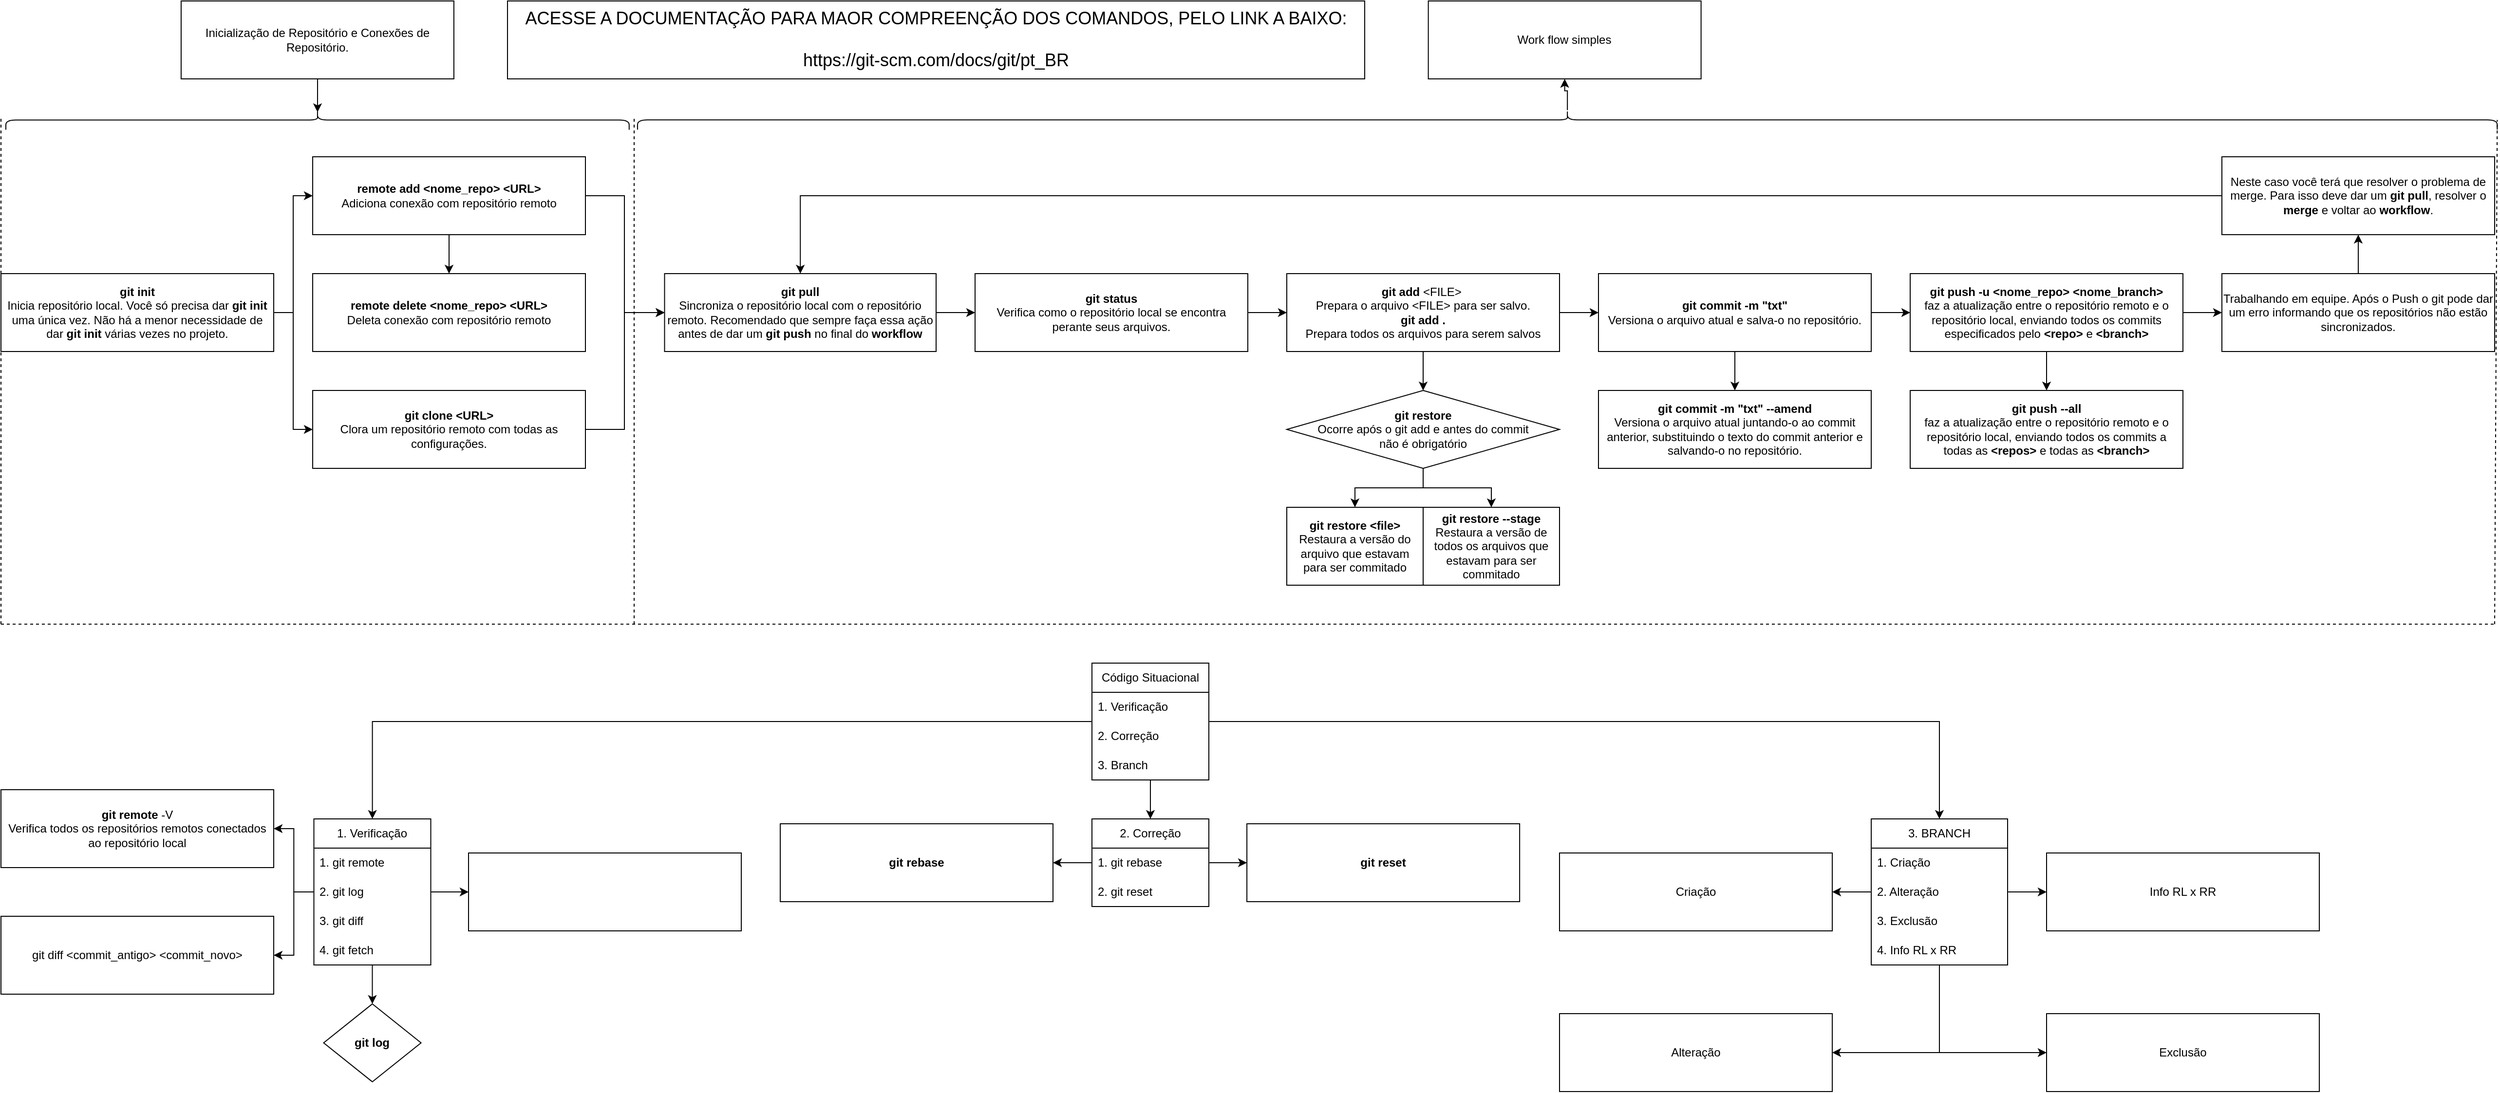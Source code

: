 <mxfile version="21.6.6" type="github">
  <diagram name="Page-1" id="52a04d89-c75d-2922-d76d-85b35f80e030">
    <mxGraphModel dx="866" dy="432" grid="1" gridSize="10" guides="1" tooltips="1" connect="1" arrows="1" fold="1" page="1" pageScale="1" pageWidth="1100" pageHeight="850" background="none" math="0" shadow="0">
      <root>
        <mxCell id="0" />
        <mxCell id="1" parent="0" />
        <mxCell id="dr49KxV8g7Vcw9dEUzE0-3" value="" style="edgeStyle=orthogonalEdgeStyle;rounded=0;orthogonalLoop=1;jettySize=auto;html=1;labelBackgroundColor=none;fontColor=default;" parent="1" source="dr49KxV8g7Vcw9dEUzE0-1" target="dr49KxV8g7Vcw9dEUzE0-2" edge="1">
          <mxGeometry relative="1" as="geometry">
            <Array as="points">
              <mxPoint x="300" y="360" />
              <mxPoint x="300" y="240" />
            </Array>
          </mxGeometry>
        </mxCell>
        <mxCell id="dr49KxV8g7Vcw9dEUzE0-12" value="" style="edgeStyle=orthogonalEdgeStyle;rounded=0;orthogonalLoop=1;jettySize=auto;html=1;entryX=0;entryY=0.5;entryDx=0;entryDy=0;labelBackgroundColor=none;fontColor=default;" parent="1" source="dr49KxV8g7Vcw9dEUzE0-1" target="dr49KxV8g7Vcw9dEUzE0-11" edge="1">
          <mxGeometry relative="1" as="geometry">
            <Array as="points">
              <mxPoint x="300" y="360" />
              <mxPoint x="300" y="480" />
            </Array>
          </mxGeometry>
        </mxCell>
        <mxCell id="dr49KxV8g7Vcw9dEUzE0-1" value="&lt;b style=&quot;&quot;&gt;git init&lt;/b&gt;&lt;br&gt;Inicia repositório local. Você só precisa dar &lt;b&gt;git init&lt;/b&gt; uma única vez. Não há a menor necessidade de dar &lt;b&gt;git init&lt;/b&gt;&amp;nbsp;várias vezes no projeto." style="rounded=0;whiteSpace=wrap;html=1;labelBackgroundColor=none;" parent="1" vertex="1">
          <mxGeometry y="320" width="280" height="80" as="geometry" />
        </mxCell>
        <mxCell id="dr49KxV8g7Vcw9dEUzE0-9" value="" style="edgeStyle=orthogonalEdgeStyle;rounded=0;orthogonalLoop=1;jettySize=auto;html=1;labelBackgroundColor=none;fontColor=default;" parent="1" source="dr49KxV8g7Vcw9dEUzE0-2" target="dr49KxV8g7Vcw9dEUzE0-8" edge="1">
          <mxGeometry relative="1" as="geometry" />
        </mxCell>
        <mxCell id="dr49KxV8g7Vcw9dEUzE0-17" value="" style="edgeStyle=orthogonalEdgeStyle;rounded=0;orthogonalLoop=1;jettySize=auto;html=1;labelBackgroundColor=none;fontColor=default;" parent="1" source="dr49KxV8g7Vcw9dEUzE0-2" target="dr49KxV8g7Vcw9dEUzE0-16" edge="1">
          <mxGeometry relative="1" as="geometry">
            <Array as="points">
              <mxPoint x="640" y="240" />
              <mxPoint x="640" y="360" />
            </Array>
          </mxGeometry>
        </mxCell>
        <mxCell id="dr49KxV8g7Vcw9dEUzE0-2" value="&lt;b&gt;remote add &amp;lt;nome_repo&amp;gt; &amp;lt;URL&amp;gt;&lt;/b&gt;&lt;br&gt;Adiciona conexão com repositório remoto" style="rounded=0;whiteSpace=wrap;html=1;labelBackgroundColor=none;" parent="1" vertex="1">
          <mxGeometry x="320" y="200" width="280" height="80" as="geometry" />
        </mxCell>
        <mxCell id="dr49KxV8g7Vcw9dEUzE0-4" value="" style="shape=curlyBracket;whiteSpace=wrap;html=1;rounded=1;labelPosition=left;verticalLabelPosition=middle;align=right;verticalAlign=middle;rotation=90;labelBackgroundColor=none;" parent="1" vertex="1">
          <mxGeometry x="314.95" y="-157.75" width="20" height="639.89" as="geometry" />
        </mxCell>
        <mxCell id="dr49KxV8g7Vcw9dEUzE0-13" style="edgeStyle=orthogonalEdgeStyle;rounded=0;orthogonalLoop=1;jettySize=auto;html=1;entryX=0.1;entryY=0.5;entryDx=0;entryDy=0;entryPerimeter=0;labelBackgroundColor=none;fontColor=default;" parent="1" source="dr49KxV8g7Vcw9dEUzE0-5" target="dr49KxV8g7Vcw9dEUzE0-4" edge="1">
          <mxGeometry relative="1" as="geometry" />
        </mxCell>
        <mxCell id="dr49KxV8g7Vcw9dEUzE0-5" value="Inicialização de Repositório e Conexões de Repositório." style="rounded=0;whiteSpace=wrap;html=1;labelBackgroundColor=none;" parent="1" vertex="1">
          <mxGeometry x="184.95" y="40" width="280" height="80" as="geometry" />
        </mxCell>
        <mxCell id="dr49KxV8g7Vcw9dEUzE0-8" value="&lt;b&gt;remote delete &amp;lt;nome_repo&amp;gt; &amp;lt;URL&amp;gt;&lt;/b&gt;&lt;br&gt;Deleta conexão com repositório remoto" style="rounded=0;whiteSpace=wrap;html=1;labelBackgroundColor=none;" parent="1" vertex="1">
          <mxGeometry x="320" y="320" width="280" height="80" as="geometry" />
        </mxCell>
        <mxCell id="dr49KxV8g7Vcw9dEUzE0-18" style="edgeStyle=orthogonalEdgeStyle;rounded=0;orthogonalLoop=1;jettySize=auto;html=1;entryX=0;entryY=0.5;entryDx=0;entryDy=0;labelBackgroundColor=none;fontColor=default;" parent="1" source="dr49KxV8g7Vcw9dEUzE0-11" target="dr49KxV8g7Vcw9dEUzE0-16" edge="1">
          <mxGeometry relative="1" as="geometry">
            <Array as="points">
              <mxPoint x="640" y="480" />
              <mxPoint x="640" y="360" />
            </Array>
          </mxGeometry>
        </mxCell>
        <mxCell id="dr49KxV8g7Vcw9dEUzE0-11" value="&lt;b&gt;git clone &amp;lt;URL&amp;gt;&lt;/b&gt;&lt;br&gt;Clora um repositório remoto com todas as configurações." style="rounded=0;whiteSpace=wrap;html=1;labelBackgroundColor=none;" parent="1" vertex="1">
          <mxGeometry x="320" y="440" width="280" height="80" as="geometry" />
        </mxCell>
        <mxCell id="R2i13-WL7xHDJArr6xPu-94" style="edgeStyle=orthogonalEdgeStyle;rounded=0;orthogonalLoop=1;jettySize=auto;html=1;entryX=0;entryY=0.5;entryDx=0;entryDy=0;labelBackgroundColor=none;fontColor=default;" parent="1" source="dr49KxV8g7Vcw9dEUzE0-16" target="6Sw9gsjCaloPhcAIrw92-6" edge="1">
          <mxGeometry relative="1" as="geometry" />
        </mxCell>
        <mxCell id="dr49KxV8g7Vcw9dEUzE0-16" value="&lt;b&gt;git pull&lt;/b&gt;&lt;br&gt;Sincroniza o repositório local com o repositório remoto. Recomendado que sempre faça essa ação antes de dar um &lt;b&gt;git push&lt;/b&gt;&amp;nbsp;no final do &lt;b&gt;workflow&lt;/b&gt;" style="whiteSpace=wrap;html=1;rounded=0;labelBackgroundColor=none;" parent="1" vertex="1">
          <mxGeometry x="681.25" y="320" width="278.75" height="80" as="geometry" />
        </mxCell>
        <mxCell id="6Sw9gsjCaloPhcAIrw92-30" value="" style="edgeStyle=orthogonalEdgeStyle;rounded=0;orthogonalLoop=1;jettySize=auto;html=1;labelBackgroundColor=none;fontColor=default;" parent="1" source="6Sw9gsjCaloPhcAIrw92-1" target="6Sw9gsjCaloPhcAIrw92-29" edge="1">
          <mxGeometry relative="1" as="geometry" />
        </mxCell>
        <mxCell id="6Sw9gsjCaloPhcAIrw92-1" value="" style="shape=curlyBracket;whiteSpace=wrap;html=1;rounded=1;labelPosition=left;verticalLabelPosition=middle;align=right;verticalAlign=middle;rotation=90;labelBackgroundColor=none;" parent="1" vertex="1">
          <mxGeometry x="1598.07" y="-792.41" width="20" height="1909.19" as="geometry" />
        </mxCell>
        <mxCell id="6Sw9gsjCaloPhcAIrw92-18" value="" style="edgeStyle=orthogonalEdgeStyle;rounded=0;orthogonalLoop=1;jettySize=auto;html=1;labelBackgroundColor=none;fontColor=default;" parent="1" source="6Sw9gsjCaloPhcAIrw92-6" target="6Sw9gsjCaloPhcAIrw92-17" edge="1">
          <mxGeometry relative="1" as="geometry" />
        </mxCell>
        <mxCell id="6Sw9gsjCaloPhcAIrw92-6" value="&lt;b&gt;git status&lt;/b&gt;&lt;br&gt;Verifica como o repositório local se encontra perante seus arquivos." style="rounded=0;whiteSpace=wrap;html=1;labelBackgroundColor=none;" parent="1" vertex="1">
          <mxGeometry x="1000" y="320" width="280" height="80" as="geometry" />
        </mxCell>
        <mxCell id="6Sw9gsjCaloPhcAIrw92-12" value="" style="edgeStyle=orthogonalEdgeStyle;rounded=0;orthogonalLoop=1;jettySize=auto;html=1;labelBackgroundColor=none;fontColor=default;" parent="1" source="6Sw9gsjCaloPhcAIrw92-9" target="6Sw9gsjCaloPhcAIrw92-11" edge="1">
          <mxGeometry relative="1" as="geometry" />
        </mxCell>
        <mxCell id="6Sw9gsjCaloPhcAIrw92-14" value="" style="edgeStyle=orthogonalEdgeStyle;rounded=0;orthogonalLoop=1;jettySize=auto;html=1;labelBackgroundColor=none;fontColor=default;" parent="1" source="6Sw9gsjCaloPhcAIrw92-9" target="6Sw9gsjCaloPhcAIrw92-13" edge="1">
          <mxGeometry relative="1" as="geometry" />
        </mxCell>
        <mxCell id="6Sw9gsjCaloPhcAIrw92-9" value="&lt;b&gt;git restore&lt;br&gt;&lt;/b&gt;Ocorre após o git add e antes do commit&lt;br&gt;não é obrigatório" style="rhombus;whiteSpace=wrap;html=1;rounded=0;labelBackgroundColor=none;" parent="1" vertex="1">
          <mxGeometry x="1320" y="440" width="280" height="80" as="geometry" />
        </mxCell>
        <mxCell id="6Sw9gsjCaloPhcAIrw92-11" value="&lt;b style=&quot;border-color: var(--border-color);&quot;&gt;git restore&lt;/b&gt;&lt;b&gt;&amp;nbsp;&amp;lt;file&amp;gt;&lt;/b&gt;&lt;br&gt;Restaura a versão do arquivo que estavam para ser commitado" style="whiteSpace=wrap;html=1;rounded=0;labelBackgroundColor=none;" parent="1" vertex="1">
          <mxGeometry x="1320" y="560" width="140" height="80" as="geometry" />
        </mxCell>
        <mxCell id="6Sw9gsjCaloPhcAIrw92-13" value="&lt;b style=&quot;border-color: var(--border-color);&quot;&gt;git restore&lt;/b&gt;&lt;b&gt;&amp;nbsp;--stage&lt;/b&gt;&lt;br&gt;Restaura a versão de todos os arquivos que estavam para ser commitado" style="whiteSpace=wrap;html=1;rounded=0;labelBackgroundColor=none;" parent="1" vertex="1">
          <mxGeometry x="1460" y="560" width="140" height="80" as="geometry" />
        </mxCell>
        <mxCell id="6Sw9gsjCaloPhcAIrw92-15" value="" style="endArrow=none;dashed=1;html=1;rounded=0;labelBackgroundColor=none;fontColor=default;" parent="1" edge="1">
          <mxGeometry width="50" height="50" relative="1" as="geometry">
            <mxPoint x="650" y="680" as="sourcePoint" />
            <mxPoint x="650" y="160" as="targetPoint" />
          </mxGeometry>
        </mxCell>
        <mxCell id="6Sw9gsjCaloPhcAIrw92-19" style="edgeStyle=orthogonalEdgeStyle;rounded=0;orthogonalLoop=1;jettySize=auto;html=1;entryX=0.5;entryY=0;entryDx=0;entryDy=0;labelBackgroundColor=none;fontColor=default;" parent="1" source="6Sw9gsjCaloPhcAIrw92-17" target="6Sw9gsjCaloPhcAIrw92-9" edge="1">
          <mxGeometry relative="1" as="geometry" />
        </mxCell>
        <mxCell id="6Sw9gsjCaloPhcAIrw92-22" value="" style="edgeStyle=orthogonalEdgeStyle;rounded=0;orthogonalLoop=1;jettySize=auto;html=1;labelBackgroundColor=none;fontColor=default;" parent="1" source="6Sw9gsjCaloPhcAIrw92-17" target="6Sw9gsjCaloPhcAIrw92-21" edge="1">
          <mxGeometry relative="1" as="geometry" />
        </mxCell>
        <mxCell id="6Sw9gsjCaloPhcAIrw92-17" value="&lt;b&gt;git add&lt;/b&gt; &amp;lt;FILE&amp;gt;&amp;nbsp;&lt;br&gt;Prepara o arquivo &amp;lt;FILE&amp;gt; para ser salvo.&lt;br&gt;&lt;b&gt;git add .&lt;/b&gt;&lt;br&gt;Prepara todos os arquivos para serem salvos" style="whiteSpace=wrap;html=1;rounded=0;labelBackgroundColor=none;" parent="1" vertex="1">
          <mxGeometry x="1320" y="320" width="280" height="80" as="geometry" />
        </mxCell>
        <mxCell id="6Sw9gsjCaloPhcAIrw92-24" value="" style="edgeStyle=orthogonalEdgeStyle;rounded=0;orthogonalLoop=1;jettySize=auto;html=1;labelBackgroundColor=none;fontColor=default;" parent="1" source="6Sw9gsjCaloPhcAIrw92-21" target="6Sw9gsjCaloPhcAIrw92-23" edge="1">
          <mxGeometry relative="1" as="geometry" />
        </mxCell>
        <mxCell id="6Sw9gsjCaloPhcAIrw92-26" value="" style="edgeStyle=orthogonalEdgeStyle;rounded=0;orthogonalLoop=1;jettySize=auto;html=1;labelBackgroundColor=none;fontColor=default;" parent="1" source="6Sw9gsjCaloPhcAIrw92-21" target="6Sw9gsjCaloPhcAIrw92-25" edge="1">
          <mxGeometry relative="1" as="geometry" />
        </mxCell>
        <mxCell id="6Sw9gsjCaloPhcAIrw92-21" value="&lt;b&gt;git commit -m &quot;txt&quot;&lt;/b&gt;&lt;br&gt;Versiona o arquivo atual e salva-o no repositório." style="whiteSpace=wrap;html=1;rounded=0;labelBackgroundColor=none;" parent="1" vertex="1">
          <mxGeometry x="1640" y="320" width="280" height="80" as="geometry" />
        </mxCell>
        <mxCell id="6Sw9gsjCaloPhcAIrw92-23" value="&lt;b&gt;&lt;span style=&quot;border-color: var(--border-color);&quot;&gt;git commit -m &quot;txt&quot;&lt;/span&gt;&amp;nbsp;--amend&lt;br&gt;&lt;/b&gt;Versiona o arquivo atual juntando-o ao commit anterior, substituindo o texto do commit anterior e salvando-o no repositório.&lt;b&gt;&lt;br&gt;&lt;/b&gt;" style="whiteSpace=wrap;html=1;rounded=0;labelBackgroundColor=none;" parent="1" vertex="1">
          <mxGeometry x="1640" y="440" width="280" height="80" as="geometry" />
        </mxCell>
        <mxCell id="6Sw9gsjCaloPhcAIrw92-28" value="" style="edgeStyle=orthogonalEdgeStyle;rounded=0;orthogonalLoop=1;jettySize=auto;html=1;labelBackgroundColor=none;fontColor=default;" parent="1" source="6Sw9gsjCaloPhcAIrw92-25" target="6Sw9gsjCaloPhcAIrw92-27" edge="1">
          <mxGeometry relative="1" as="geometry" />
        </mxCell>
        <mxCell id="R2i13-WL7xHDJArr6xPu-11" value="" style="edgeStyle=orthogonalEdgeStyle;rounded=0;orthogonalLoop=1;jettySize=auto;html=1;labelBackgroundColor=none;fontColor=default;" parent="1" source="6Sw9gsjCaloPhcAIrw92-25" target="R2i13-WL7xHDJArr6xPu-10" edge="1">
          <mxGeometry relative="1" as="geometry" />
        </mxCell>
        <mxCell id="6Sw9gsjCaloPhcAIrw92-25" value="&lt;b&gt;git push -u &amp;lt;nome_repo&amp;gt; &amp;lt;nome_branch&amp;gt;&lt;/b&gt;&lt;br&gt;faz a atualização entre o repositório remoto e o repositório local, enviando todos os commits especificados pelo&amp;nbsp;&lt;b&gt;&amp;lt;repo&amp;gt;&lt;/b&gt; e &lt;b&gt;&amp;lt;branch&amp;gt;&lt;/b&gt;" style="whiteSpace=wrap;html=1;rounded=0;labelBackgroundColor=none;" parent="1" vertex="1">
          <mxGeometry x="1960" y="320" width="280" height="80" as="geometry" />
        </mxCell>
        <mxCell id="6Sw9gsjCaloPhcAIrw92-27" value="&lt;span style=&quot;border-color: var(--border-color);&quot;&gt;&lt;b&gt;git push --all&lt;/b&gt;&lt;br&gt;faz a atualização entre o repositório remoto e o repositório local, enviando todos os commits a todas as &lt;b&gt;&amp;lt;repos&amp;gt;&lt;/b&gt; e todas as &lt;b&gt;&amp;lt;branch&amp;gt;&lt;/b&gt;&lt;br&gt;&lt;/span&gt;" style="whiteSpace=wrap;html=1;rounded=0;labelBackgroundColor=none;" parent="1" vertex="1">
          <mxGeometry x="1960" y="440" width="280" height="80" as="geometry" />
        </mxCell>
        <mxCell id="6Sw9gsjCaloPhcAIrw92-29" value="Work flow simples" style="whiteSpace=wrap;html=1;align=center;rounded=0;labelBackgroundColor=none;" parent="1" vertex="1">
          <mxGeometry x="1465.32" y="40" width="280" height="80" as="geometry" />
        </mxCell>
        <mxCell id="R2i13-WL7xHDJArr6xPu-97" value="" style="edgeStyle=orthogonalEdgeStyle;rounded=0;orthogonalLoop=1;jettySize=auto;html=1;labelBackgroundColor=none;fontColor=default;" parent="1" source="R2i13-WL7xHDJArr6xPu-10" target="R2i13-WL7xHDJArr6xPu-96" edge="1">
          <mxGeometry relative="1" as="geometry" />
        </mxCell>
        <mxCell id="R2i13-WL7xHDJArr6xPu-10" value="Trabalhando em equipe. Após o Push o git pode dar um erro informando que os repositórios não estão sincronizados." style="whiteSpace=wrap;html=1;rounded=0;labelBackgroundColor=none;" parent="1" vertex="1">
          <mxGeometry x="2280" y="320" width="280" height="80" as="geometry" />
        </mxCell>
        <mxCell id="R2i13-WL7xHDJArr6xPu-56" value="" style="edgeStyle=orthogonalEdgeStyle;rounded=0;orthogonalLoop=1;jettySize=auto;html=1;labelBackgroundColor=none;fontColor=default;" parent="1" source="R2i13-WL7xHDJArr6xPu-59" target="R2i13-WL7xHDJArr6xPu-67" edge="1">
          <mxGeometry relative="1" as="geometry" />
        </mxCell>
        <mxCell id="R2i13-WL7xHDJArr6xPu-57" value="" style="edgeStyle=orthogonalEdgeStyle;rounded=0;orthogonalLoop=1;jettySize=auto;html=1;labelBackgroundColor=none;fontColor=default;" parent="1" source="R2i13-WL7xHDJArr6xPu-59" target="R2i13-WL7xHDJArr6xPu-75" edge="1">
          <mxGeometry relative="1" as="geometry" />
        </mxCell>
        <mxCell id="R2i13-WL7xHDJArr6xPu-58" value="" style="edgeStyle=orthogonalEdgeStyle;rounded=0;orthogonalLoop=1;jettySize=auto;html=1;labelBackgroundColor=none;fontColor=default;" parent="1" source="R2i13-WL7xHDJArr6xPu-59" target="R2i13-WL7xHDJArr6xPu-81" edge="1">
          <mxGeometry relative="1" as="geometry" />
        </mxCell>
        <mxCell id="R2i13-WL7xHDJArr6xPu-59" value="Código Situacional" style="swimlane;fontStyle=0;childLayout=stackLayout;horizontal=1;startSize=30;horizontalStack=0;resizeParent=1;resizeParentMax=0;resizeLast=0;collapsible=1;marginBottom=0;whiteSpace=wrap;html=1;labelBackgroundColor=none;" parent="1" vertex="1">
          <mxGeometry x="1120" y="720" width="120" height="120" as="geometry" />
        </mxCell>
        <mxCell id="R2i13-WL7xHDJArr6xPu-60" value="1. Verificação" style="text;strokeColor=none;fillColor=none;align=left;verticalAlign=middle;spacingLeft=4;spacingRight=4;overflow=hidden;points=[[0,0.5],[1,0.5]];portConstraint=eastwest;rotatable=0;whiteSpace=wrap;html=1;labelBackgroundColor=none;" parent="R2i13-WL7xHDJArr6xPu-59" vertex="1">
          <mxGeometry y="30" width="120" height="30" as="geometry" />
        </mxCell>
        <mxCell id="R2i13-WL7xHDJArr6xPu-61" value="2. Correção" style="text;strokeColor=none;fillColor=none;align=left;verticalAlign=middle;spacingLeft=4;spacingRight=4;overflow=hidden;points=[[0,0.5],[1,0.5]];portConstraint=eastwest;rotatable=0;whiteSpace=wrap;html=1;labelBackgroundColor=none;" parent="R2i13-WL7xHDJArr6xPu-59" vertex="1">
          <mxGeometry y="60" width="120" height="30" as="geometry" />
        </mxCell>
        <mxCell id="R2i13-WL7xHDJArr6xPu-62" value="3. Branch" style="text;strokeColor=none;fillColor=none;align=left;verticalAlign=middle;spacingLeft=4;spacingRight=4;overflow=hidden;points=[[0,0.5],[1,0.5]];portConstraint=eastwest;rotatable=0;whiteSpace=wrap;html=1;labelBackgroundColor=none;" parent="R2i13-WL7xHDJArr6xPu-59" vertex="1">
          <mxGeometry y="90" width="120" height="30" as="geometry" />
        </mxCell>
        <mxCell id="R2i13-WL7xHDJArr6xPu-63" value="" style="edgeStyle=orthogonalEdgeStyle;rounded=0;orthogonalLoop=1;jettySize=auto;html=1;labelBackgroundColor=none;fontColor=default;" parent="1" source="R2i13-WL7xHDJArr6xPu-67" target="R2i13-WL7xHDJArr6xPu-89" edge="1">
          <mxGeometry relative="1" as="geometry" />
        </mxCell>
        <mxCell id="R2i13-WL7xHDJArr6xPu-64" value="" style="edgeStyle=orthogonalEdgeStyle;rounded=0;orthogonalLoop=1;jettySize=auto;html=1;labelBackgroundColor=none;fontColor=default;" parent="1" source="R2i13-WL7xHDJArr6xPu-67" target="R2i13-WL7xHDJArr6xPu-90" edge="1">
          <mxGeometry relative="1" as="geometry" />
        </mxCell>
        <mxCell id="R2i13-WL7xHDJArr6xPu-65" value="" style="edgeStyle=orthogonalEdgeStyle;rounded=0;orthogonalLoop=1;jettySize=auto;html=1;labelBackgroundColor=none;fontColor=default;" parent="1" source="R2i13-WL7xHDJArr6xPu-67" target="R2i13-WL7xHDJArr6xPu-91" edge="1">
          <mxGeometry relative="1" as="geometry">
            <Array as="points">
              <mxPoint x="1990" y="1120" />
            </Array>
          </mxGeometry>
        </mxCell>
        <mxCell id="R2i13-WL7xHDJArr6xPu-66" value="" style="edgeStyle=orthogonalEdgeStyle;rounded=0;orthogonalLoop=1;jettySize=auto;html=1;labelBackgroundColor=none;fontColor=default;" parent="1" source="R2i13-WL7xHDJArr6xPu-67" target="R2i13-WL7xHDJArr6xPu-92" edge="1">
          <mxGeometry relative="1" as="geometry">
            <Array as="points">
              <mxPoint x="1990" y="1120" />
            </Array>
          </mxGeometry>
        </mxCell>
        <mxCell id="R2i13-WL7xHDJArr6xPu-67" value="3. BRANCH" style="swimlane;fontStyle=0;childLayout=stackLayout;horizontal=1;startSize=30;horizontalStack=0;resizeParent=1;resizeParentMax=0;resizeLast=0;collapsible=1;marginBottom=0;whiteSpace=wrap;html=1;labelBackgroundColor=none;" parent="1" vertex="1">
          <mxGeometry x="1920" y="880" width="140" height="150" as="geometry" />
        </mxCell>
        <mxCell id="R2i13-WL7xHDJArr6xPu-68" value="1. Criação" style="text;strokeColor=none;fillColor=none;align=left;verticalAlign=middle;spacingLeft=4;spacingRight=4;overflow=hidden;points=[[0,0.5],[1,0.5]];portConstraint=eastwest;rotatable=0;whiteSpace=wrap;html=1;labelBackgroundColor=none;" parent="R2i13-WL7xHDJArr6xPu-67" vertex="1">
          <mxGeometry y="30" width="140" height="30" as="geometry" />
        </mxCell>
        <mxCell id="R2i13-WL7xHDJArr6xPu-69" value="2. Alteração" style="text;strokeColor=none;fillColor=none;align=left;verticalAlign=middle;spacingLeft=4;spacingRight=4;overflow=hidden;points=[[0,0.5],[1,0.5]];portConstraint=eastwest;rotatable=0;whiteSpace=wrap;html=1;labelBackgroundColor=none;" parent="R2i13-WL7xHDJArr6xPu-67" vertex="1">
          <mxGeometry y="60" width="140" height="30" as="geometry" />
        </mxCell>
        <mxCell id="R2i13-WL7xHDJArr6xPu-70" value="3. Exclusão" style="text;strokeColor=none;fillColor=none;align=left;verticalAlign=middle;spacingLeft=4;spacingRight=4;overflow=hidden;points=[[0,0.5],[1,0.5]];portConstraint=eastwest;rotatable=0;whiteSpace=wrap;html=1;labelBackgroundColor=none;" parent="R2i13-WL7xHDJArr6xPu-67" vertex="1">
          <mxGeometry y="90" width="140" height="30" as="geometry" />
        </mxCell>
        <mxCell id="R2i13-WL7xHDJArr6xPu-71" value="4. Info RL x RR" style="text;strokeColor=none;fillColor=none;align=left;verticalAlign=middle;spacingLeft=4;spacingRight=4;overflow=hidden;points=[[0,0.5],[1,0.5]];portConstraint=eastwest;rotatable=0;whiteSpace=wrap;html=1;labelBackgroundColor=none;" parent="R2i13-WL7xHDJArr6xPu-67" vertex="1">
          <mxGeometry y="120" width="140" height="30" as="geometry" />
        </mxCell>
        <mxCell id="R2i13-WL7xHDJArr6xPu-72" value="" style="edgeStyle=orthogonalEdgeStyle;rounded=0;orthogonalLoop=1;jettySize=auto;html=1;labelBackgroundColor=none;fontColor=default;" parent="1" source="R2i13-WL7xHDJArr6xPu-75" target="R2i13-WL7xHDJArr6xPu-84" edge="1">
          <mxGeometry relative="1" as="geometry" />
        </mxCell>
        <mxCell id="R2i13-WL7xHDJArr6xPu-73" value="" style="edgeStyle=orthogonalEdgeStyle;rounded=0;orthogonalLoop=1;jettySize=auto;html=1;labelBackgroundColor=none;fontColor=default;" parent="1" source="R2i13-WL7xHDJArr6xPu-75" target="R2i13-WL7xHDJArr6xPu-85" edge="1">
          <mxGeometry relative="1" as="geometry" />
        </mxCell>
        <mxCell id="R2i13-WL7xHDJArr6xPu-74" value="" style="edgeStyle=orthogonalEdgeStyle;rounded=0;orthogonalLoop=1;jettySize=auto;html=1;labelBackgroundColor=none;fontColor=default;" parent="1" source="R2i13-WL7xHDJArr6xPu-75" target="R2i13-WL7xHDJArr6xPu-86" edge="1">
          <mxGeometry relative="1" as="geometry" />
        </mxCell>
        <mxCell id="cdks2XG2R6fiBanw1oEp-3" value="" style="edgeStyle=orthogonalEdgeStyle;rounded=0;orthogonalLoop=1;jettySize=auto;html=1;" edge="1" parent="1" source="R2i13-WL7xHDJArr6xPu-75" target="cdks2XG2R6fiBanw1oEp-2">
          <mxGeometry relative="1" as="geometry" />
        </mxCell>
        <mxCell id="R2i13-WL7xHDJArr6xPu-75" value="1. Verificação" style="swimlane;fontStyle=0;childLayout=stackLayout;horizontal=1;startSize=30;horizontalStack=0;resizeParent=1;resizeParentMax=0;resizeLast=0;collapsible=1;marginBottom=0;whiteSpace=wrap;html=1;labelBackgroundColor=none;" parent="1" vertex="1">
          <mxGeometry x="321.25" y="880" width="120" height="150" as="geometry" />
        </mxCell>
        <mxCell id="R2i13-WL7xHDJArr6xPu-76" value="1. git remote" style="text;strokeColor=none;fillColor=none;align=left;verticalAlign=middle;spacingLeft=4;spacingRight=4;overflow=hidden;points=[[0,0.5],[1,0.5]];portConstraint=eastwest;rotatable=0;whiteSpace=wrap;html=1;labelBackgroundColor=none;" parent="R2i13-WL7xHDJArr6xPu-75" vertex="1">
          <mxGeometry y="30" width="120" height="30" as="geometry" />
        </mxCell>
        <mxCell id="R2i13-WL7xHDJArr6xPu-77" value="2. git log" style="text;strokeColor=none;fillColor=none;align=left;verticalAlign=middle;spacingLeft=4;spacingRight=4;overflow=hidden;points=[[0,0.5],[1,0.5]];portConstraint=eastwest;rotatable=0;whiteSpace=wrap;html=1;labelBackgroundColor=none;" parent="R2i13-WL7xHDJArr6xPu-75" vertex="1">
          <mxGeometry y="60" width="120" height="30" as="geometry" />
        </mxCell>
        <mxCell id="R2i13-WL7xHDJArr6xPu-78" value="3. git diff" style="text;strokeColor=none;fillColor=none;align=left;verticalAlign=middle;spacingLeft=4;spacingRight=4;overflow=hidden;points=[[0,0.5],[1,0.5]];portConstraint=eastwest;rotatable=0;whiteSpace=wrap;html=1;labelBackgroundColor=none;" parent="R2i13-WL7xHDJArr6xPu-75" vertex="1">
          <mxGeometry y="90" width="120" height="30" as="geometry" />
        </mxCell>
        <mxCell id="cdks2XG2R6fiBanw1oEp-1" value="4. git fetch" style="text;strokeColor=none;fillColor=none;align=left;verticalAlign=middle;spacingLeft=4;spacingRight=4;overflow=hidden;points=[[0,0.5],[1,0.5]];portConstraint=eastwest;rotatable=0;whiteSpace=wrap;html=1;labelBackgroundColor=none;" vertex="1" parent="R2i13-WL7xHDJArr6xPu-75">
          <mxGeometry y="120" width="120" height="30" as="geometry" />
        </mxCell>
        <mxCell id="R2i13-WL7xHDJArr6xPu-79" value="" style="edgeStyle=orthogonalEdgeStyle;rounded=0;orthogonalLoop=1;jettySize=auto;html=1;labelBackgroundColor=none;fontColor=default;" parent="1" source="R2i13-WL7xHDJArr6xPu-81" target="R2i13-WL7xHDJArr6xPu-87" edge="1">
          <mxGeometry relative="1" as="geometry" />
        </mxCell>
        <mxCell id="R2i13-WL7xHDJArr6xPu-80" value="" style="edgeStyle=orthogonalEdgeStyle;rounded=0;orthogonalLoop=1;jettySize=auto;html=1;labelBackgroundColor=none;fontColor=default;" parent="1" source="R2i13-WL7xHDJArr6xPu-81" target="R2i13-WL7xHDJArr6xPu-88" edge="1">
          <mxGeometry relative="1" as="geometry" />
        </mxCell>
        <mxCell id="R2i13-WL7xHDJArr6xPu-81" value="2. Correção" style="swimlane;fontStyle=0;childLayout=stackLayout;horizontal=1;startSize=30;horizontalStack=0;resizeParent=1;resizeParentMax=0;resizeLast=0;collapsible=1;marginBottom=0;whiteSpace=wrap;html=1;labelBackgroundColor=none;" parent="1" vertex="1">
          <mxGeometry x="1120" y="880" width="120" height="90" as="geometry" />
        </mxCell>
        <mxCell id="R2i13-WL7xHDJArr6xPu-82" value="1. git rebase" style="text;strokeColor=none;fillColor=none;align=left;verticalAlign=middle;spacingLeft=4;spacingRight=4;overflow=hidden;points=[[0,0.5],[1,0.5]];portConstraint=eastwest;rotatable=0;whiteSpace=wrap;html=1;labelBackgroundColor=none;" parent="R2i13-WL7xHDJArr6xPu-81" vertex="1">
          <mxGeometry y="30" width="120" height="30" as="geometry" />
        </mxCell>
        <mxCell id="R2i13-WL7xHDJArr6xPu-83" value="2. git reset" style="text;strokeColor=none;fillColor=none;align=left;verticalAlign=middle;spacingLeft=4;spacingRight=4;overflow=hidden;points=[[0,0.5],[1,0.5]];portConstraint=eastwest;rotatable=0;whiteSpace=wrap;html=1;labelBackgroundColor=none;" parent="R2i13-WL7xHDJArr6xPu-81" vertex="1">
          <mxGeometry y="60" width="120" height="30" as="geometry" />
        </mxCell>
        <mxCell id="R2i13-WL7xHDJArr6xPu-84" value="&lt;b style=&quot;border-color: var(--border-color);&quot;&gt;git remote&lt;/b&gt;&amp;nbsp;-V&lt;br style=&quot;border-color: var(--border-color);&quot;&gt;Verifica todos os repositórios remotos conectados ao repositório local" style="whiteSpace=wrap;html=1;fontStyle=0;startSize=30;labelBackgroundColor=none;" parent="1" vertex="1">
          <mxGeometry y="850" width="280" height="80" as="geometry" />
        </mxCell>
        <mxCell id="R2i13-WL7xHDJArr6xPu-85" value="&lt;b&gt;git log&lt;/b&gt;" style="rhombus;whiteSpace=wrap;html=1;fontStyle=0;startSize=30;labelBackgroundColor=none;" parent="1" vertex="1">
          <mxGeometry x="331.25" y="1070" width="100" height="80" as="geometry" />
        </mxCell>
        <mxCell id="R2i13-WL7xHDJArr6xPu-86" value="git diff &amp;lt;commit_antigo&amp;gt; &amp;lt;commit_novo&amp;gt;" style="whiteSpace=wrap;html=1;fontStyle=0;startSize=30;labelBackgroundColor=none;" parent="1" vertex="1">
          <mxGeometry y="980" width="280" height="80" as="geometry" />
        </mxCell>
        <mxCell id="R2i13-WL7xHDJArr6xPu-87" value="&lt;b&gt;git rebase&lt;/b&gt;" style="whiteSpace=wrap;html=1;fontStyle=0;startSize=30;labelBackgroundColor=none;" parent="1" vertex="1">
          <mxGeometry x="800" y="885" width="280" height="80" as="geometry" />
        </mxCell>
        <mxCell id="R2i13-WL7xHDJArr6xPu-88" value="&lt;b&gt;git reset&lt;/b&gt;" style="whiteSpace=wrap;html=1;fontStyle=0;startSize=30;labelBackgroundColor=none;" parent="1" vertex="1">
          <mxGeometry x="1279.06" y="885" width="280" height="80" as="geometry" />
        </mxCell>
        <mxCell id="R2i13-WL7xHDJArr6xPu-89" value="Criação" style="whiteSpace=wrap;html=1;fontStyle=0;startSize=30;labelBackgroundColor=none;" parent="1" vertex="1">
          <mxGeometry x="1600" y="915" width="280" height="80" as="geometry" />
        </mxCell>
        <mxCell id="R2i13-WL7xHDJArr6xPu-90" value="Info RL x RR" style="whiteSpace=wrap;html=1;fontStyle=0;startSize=30;labelBackgroundColor=none;" parent="1" vertex="1">
          <mxGeometry x="2100" y="915" width="280" height="80" as="geometry" />
        </mxCell>
        <mxCell id="R2i13-WL7xHDJArr6xPu-91" value="Alteração" style="whiteSpace=wrap;html=1;fontStyle=0;startSize=30;labelBackgroundColor=none;" parent="1" vertex="1">
          <mxGeometry x="1600" y="1080" width="280" height="80" as="geometry" />
        </mxCell>
        <mxCell id="R2i13-WL7xHDJArr6xPu-92" value="Exclusão" style="whiteSpace=wrap;html=1;fontStyle=0;startSize=30;labelBackgroundColor=none;" parent="1" vertex="1">
          <mxGeometry x="2100" y="1080" width="280" height="80" as="geometry" />
        </mxCell>
        <mxCell id="R2i13-WL7xHDJArr6xPu-93" value="&lt;font style=&quot;font-size: 18px;&quot;&gt;ACESSE A DOCUMENTAÇÃO PARA MAOR COMPREENÇÃO DOS COMANDOS, PELO LINK A BAIXO:&lt;br&gt;&lt;br&gt;https://git-scm.com/docs/git/pt_BR&lt;/font&gt;" style="rounded=0;whiteSpace=wrap;html=1;labelBackgroundColor=none;" parent="1" vertex="1">
          <mxGeometry x="520" y="40" width="880" height="80" as="geometry" />
        </mxCell>
        <mxCell id="R2i13-WL7xHDJArr6xPu-104" style="edgeStyle=orthogonalEdgeStyle;rounded=0;orthogonalLoop=1;jettySize=auto;html=1;entryX=0.5;entryY=0;entryDx=0;entryDy=0;fontColor=default;labelBackgroundColor=none;" parent="1" source="R2i13-WL7xHDJArr6xPu-96" target="dr49KxV8g7Vcw9dEUzE0-16" edge="1">
          <mxGeometry relative="1" as="geometry" />
        </mxCell>
        <mxCell id="R2i13-WL7xHDJArr6xPu-96" value="Neste caso você terá que resolver o problema de merge. Para isso deve dar um&amp;nbsp;&lt;b style=&quot;border-color: var(--border-color);&quot;&gt;git pull&lt;/b&gt;&lt;span style=&quot;border-color: var(--border-color);&quot;&gt;, resolver o&lt;/span&gt;&lt;b style=&quot;border-color: var(--border-color);&quot;&gt; &lt;/b&gt;&lt;span style=&quot;border-color: var(--border-color);&quot;&gt;&lt;b&gt;merge&lt;/b&gt;&amp;nbsp;e voltar ao&amp;nbsp;&lt;b&gt;workflow&lt;/b&gt;.&lt;/span&gt;" style="whiteSpace=wrap;html=1;rounded=0;labelBackgroundColor=none;" parent="1" vertex="1">
          <mxGeometry x="2280" y="200" width="280" height="80" as="geometry" />
        </mxCell>
        <mxCell id="R2i13-WL7xHDJArr6xPu-100" value="" style="endArrow=none;dashed=1;html=1;rounded=0;labelBackgroundColor=none;fontColor=default;" parent="1" edge="1">
          <mxGeometry width="50" height="50" relative="1" as="geometry">
            <mxPoint y="680" as="sourcePoint" />
            <mxPoint x="2560" y="680" as="targetPoint" />
          </mxGeometry>
        </mxCell>
        <mxCell id="R2i13-WL7xHDJArr6xPu-101" value="" style="endArrow=none;dashed=1;html=1;rounded=0;entryX=0.5;entryY=0;entryDx=0;entryDy=0;labelBackgroundColor=none;fontColor=default;" parent="1" target="6Sw9gsjCaloPhcAIrw92-1" edge="1">
          <mxGeometry width="50" height="50" relative="1" as="geometry">
            <mxPoint x="2560" y="680" as="sourcePoint" />
            <mxPoint x="2570" y="340" as="targetPoint" />
          </mxGeometry>
        </mxCell>
        <mxCell id="R2i13-WL7xHDJArr6xPu-102" value="" style="endArrow=none;dashed=1;html=1;rounded=0;labelBackgroundColor=none;fontColor=default;" parent="1" edge="1">
          <mxGeometry width="50" height="50" relative="1" as="geometry">
            <mxPoint y="680" as="sourcePoint" />
            <mxPoint y="160" as="targetPoint" />
          </mxGeometry>
        </mxCell>
        <mxCell id="cdks2XG2R6fiBanw1oEp-2" value="" style="whiteSpace=wrap;html=1;fontStyle=0;startSize=30;labelBackgroundColor=none;" vertex="1" parent="1">
          <mxGeometry x="480" y="915" width="280" height="80" as="geometry" />
        </mxCell>
      </root>
    </mxGraphModel>
  </diagram>
</mxfile>
